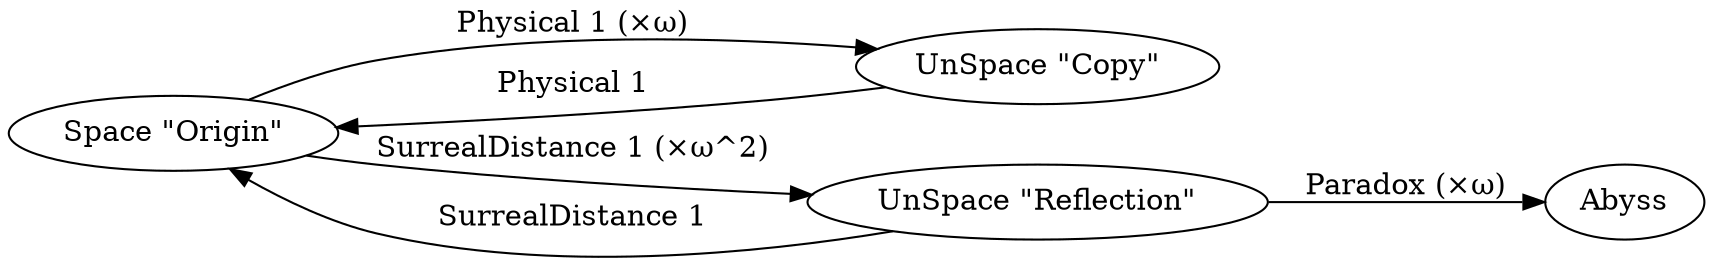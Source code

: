 digraph HouseGraph {
    graph [rankdir=LR];
    "Space \"Origin\"" -> "UnSpace \"Copy\"" [label="Physical 1 (×ω)"];
    "Space \"Origin\"" -> "UnSpace \"Reflection\"" [label="SurrealDistance 1 (×ω^2)"];
    "UnSpace \"Copy\"" -> "Space \"Origin\"" [label="Physical 1"];
    "UnSpace \"Reflection\"" -> "Space \"Origin\"" [label="SurrealDistance 1"];
    "UnSpace \"Reflection\"" -> Abyss [label="Paradox (×ω)"];
}
